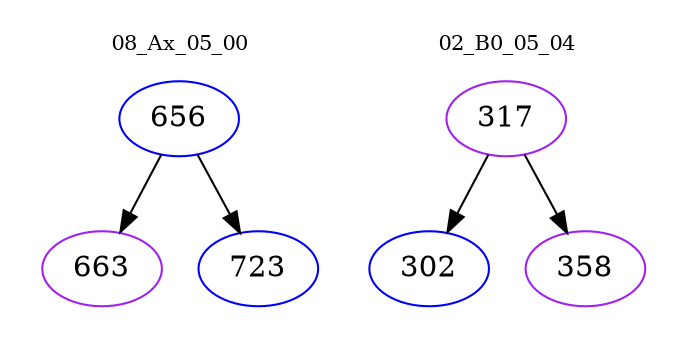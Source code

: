 digraph{
subgraph cluster_0 {
color = white
label = "08_Ax_05_00";
fontsize=10;
T0_656 [label="656", color="blue"]
T0_656 -> T0_663 [color="black"]
T0_663 [label="663", color="purple"]
T0_656 -> T0_723 [color="black"]
T0_723 [label="723", color="blue"]
}
subgraph cluster_1 {
color = white
label = "02_B0_05_04";
fontsize=10;
T1_317 [label="317", color="purple"]
T1_317 -> T1_302 [color="black"]
T1_302 [label="302", color="blue"]
T1_317 -> T1_358 [color="black"]
T1_358 [label="358", color="purple"]
}
}

